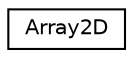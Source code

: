 digraph "Graphical Class Hierarchy"
{
  edge [fontname="Helvetica",fontsize="10",labelfontname="Helvetica",labelfontsize="10"];
  node [fontname="Helvetica",fontsize="10",shape=record];
  rankdir="LR";
  Node1 [label="Array2D",height=0.2,width=0.4,color="black", fillcolor="white", style="filled",URL="$classArray2D.html"];
}
